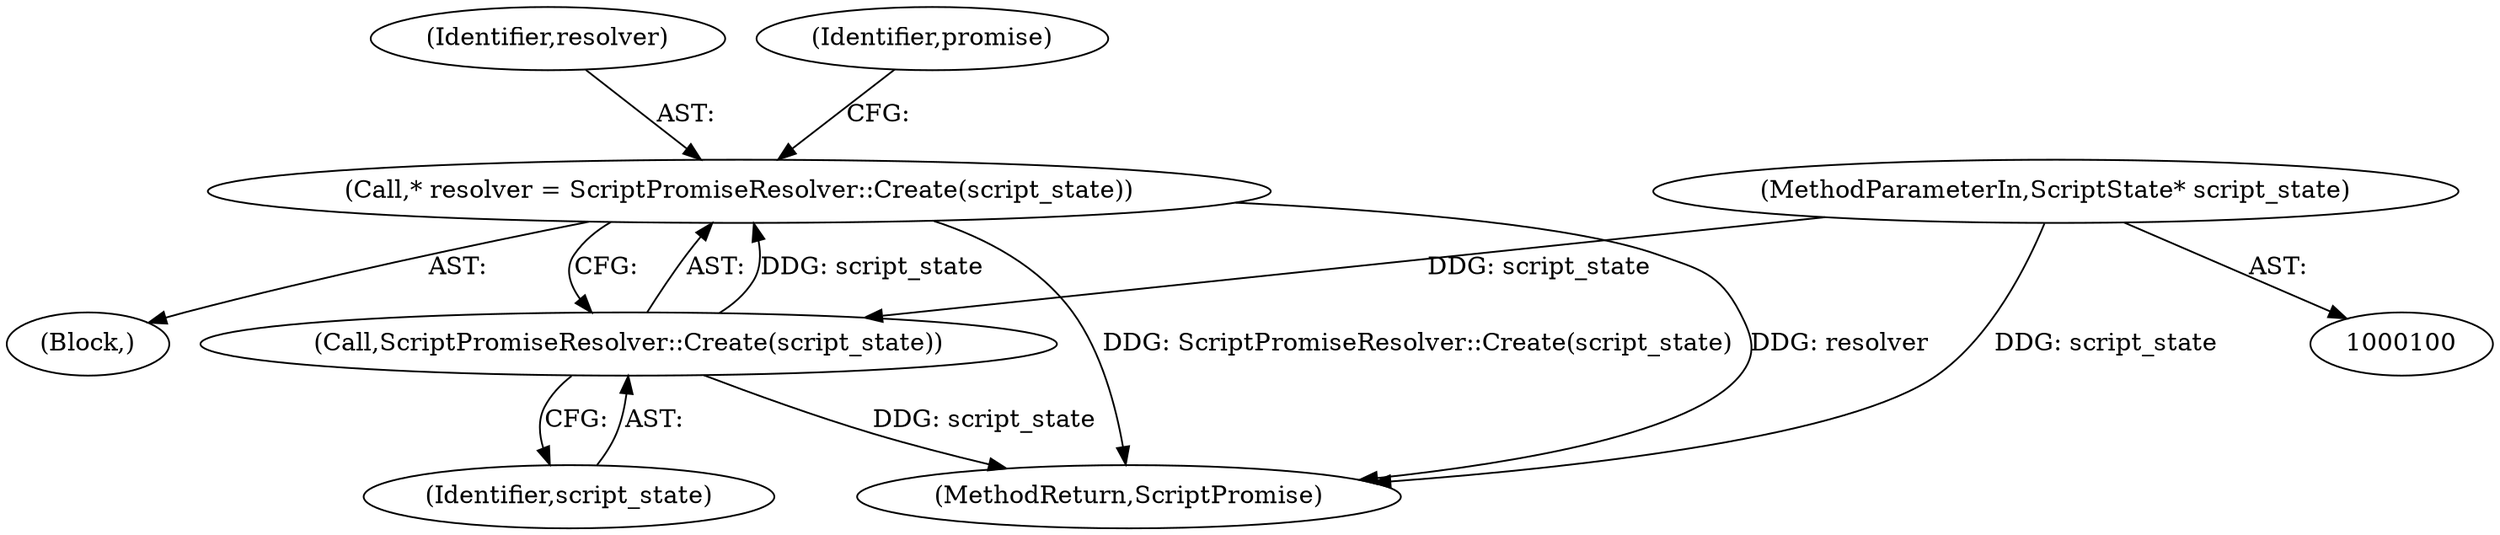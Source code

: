 digraph "0_Chrome_262e77a72493e36e8006aeeba1c7497a42ee5ad9_9@pointer" {
"1000108" [label="(Call,* resolver = ScriptPromiseResolver::Create(script_state))"];
"1000110" [label="(Call,ScriptPromiseResolver::Create(script_state))"];
"1000101" [label="(MethodParameterIn,ScriptState* script_state)"];
"1000109" [label="(Identifier,resolver)"];
"1000114" [label="(Identifier,promise)"];
"1000108" [label="(Call,* resolver = ScriptPromiseResolver::Create(script_state))"];
"1000111" [label="(Identifier,script_state)"];
"1000102" [label="(Block,)"];
"1000110" [label="(Call,ScriptPromiseResolver::Create(script_state))"];
"1000149" [label="(MethodReturn,ScriptPromise)"];
"1000101" [label="(MethodParameterIn,ScriptState* script_state)"];
"1000108" -> "1000102"  [label="AST: "];
"1000108" -> "1000110"  [label="CFG: "];
"1000109" -> "1000108"  [label="AST: "];
"1000110" -> "1000108"  [label="AST: "];
"1000114" -> "1000108"  [label="CFG: "];
"1000108" -> "1000149"  [label="DDG: ScriptPromiseResolver::Create(script_state)"];
"1000108" -> "1000149"  [label="DDG: resolver"];
"1000110" -> "1000108"  [label="DDG: script_state"];
"1000110" -> "1000111"  [label="CFG: "];
"1000111" -> "1000110"  [label="AST: "];
"1000110" -> "1000149"  [label="DDG: script_state"];
"1000101" -> "1000110"  [label="DDG: script_state"];
"1000101" -> "1000100"  [label="AST: "];
"1000101" -> "1000149"  [label="DDG: script_state"];
}
